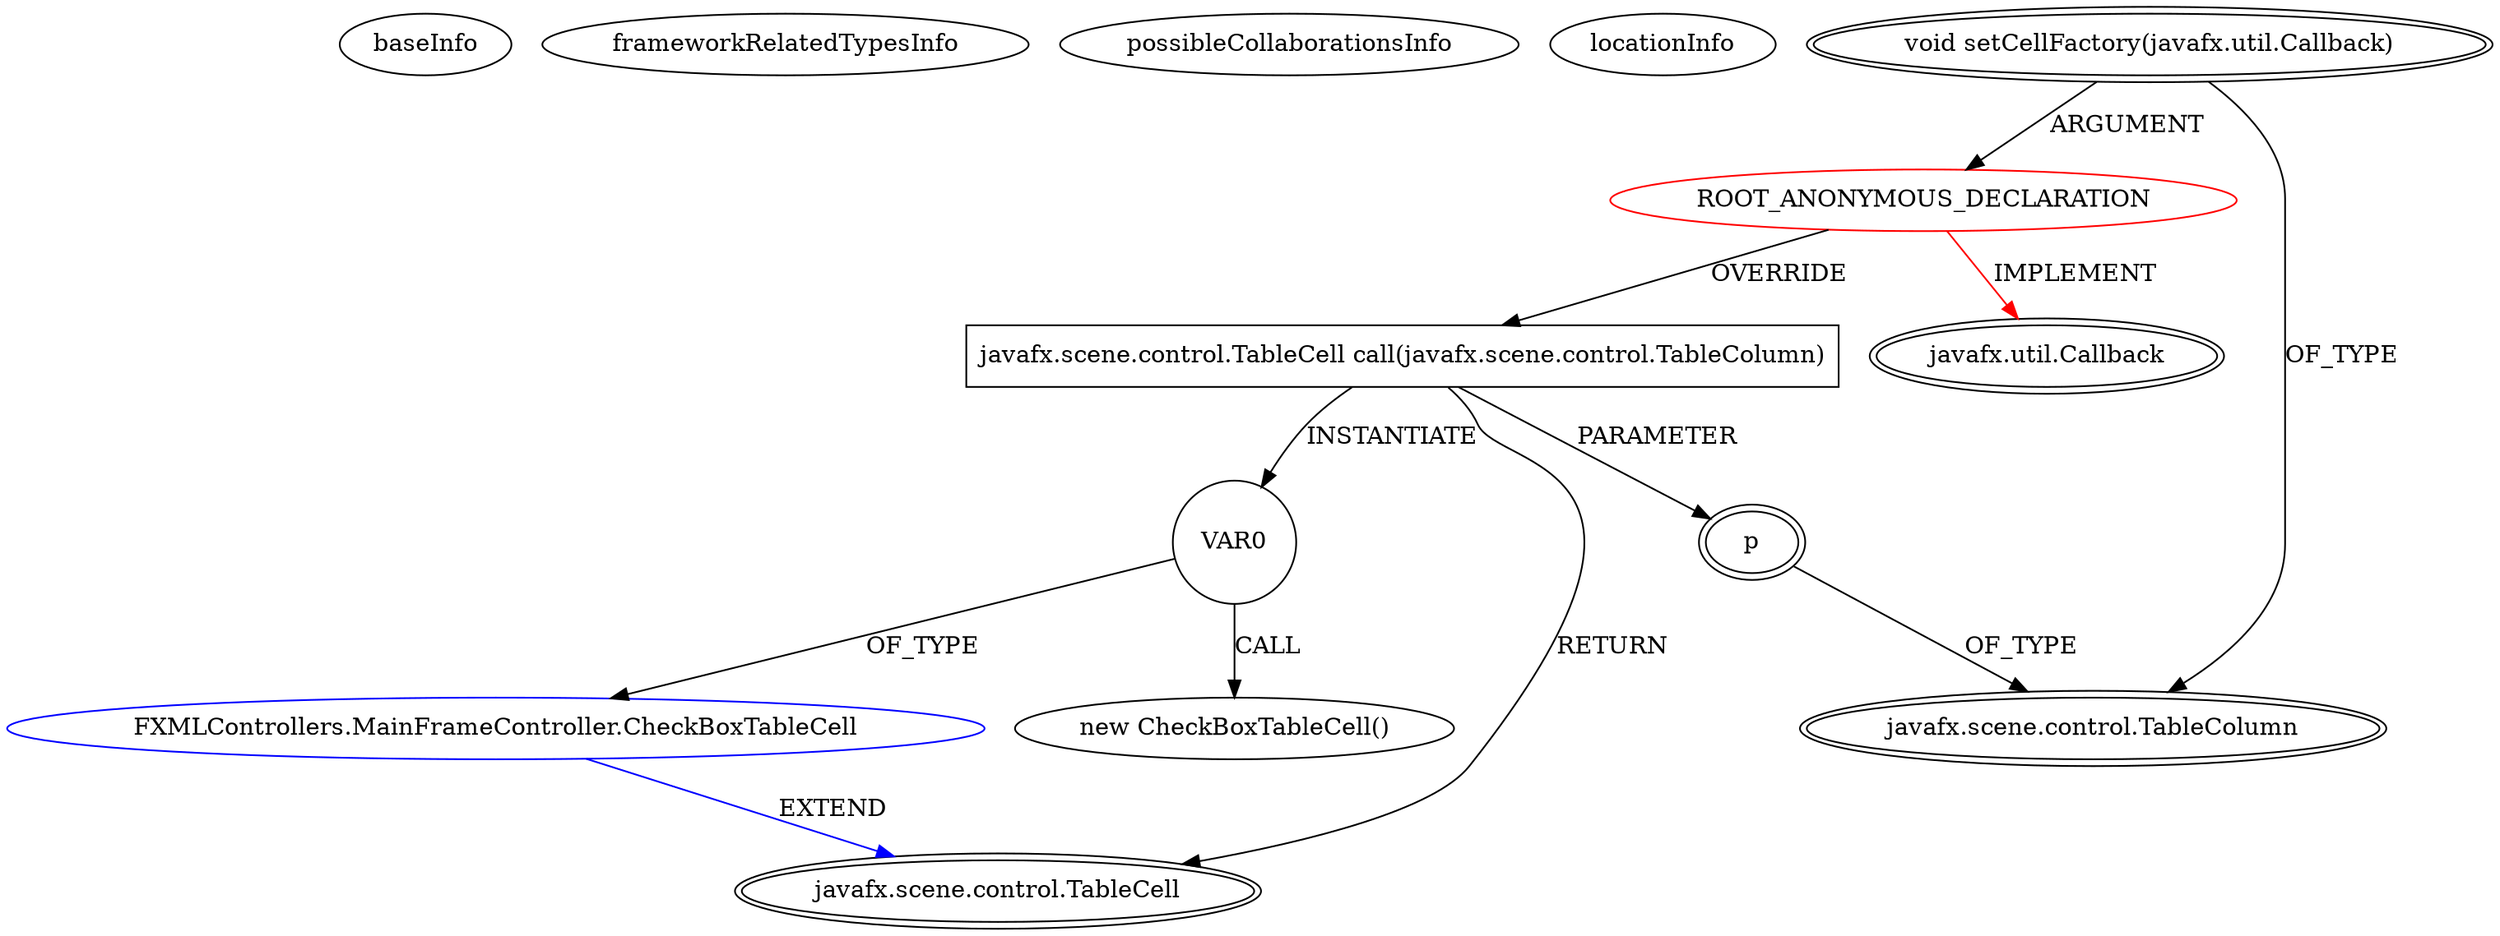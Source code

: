 digraph {
baseInfo[graphId=1020,category="extension_graph",isAnonymous=true,possibleRelation=true]
frameworkRelatedTypesInfo[0="javafx.util.Callback"]
possibleCollaborationsInfo[0="1020~OVERRIDING_METHOD_DECLARATION-INSTANTIATION-~javafx.util.Callback ~javafx.scene.control.TableCell ~true~false"]
locationInfo[projectName="Nordgaimer-GMStoXMLb2",filePath="/Nordgaimer-GMStoXMLb2/GMStoXMLb2-master/src/FXMLControllers/MainFrameController.java",contextSignature="void getDocTypeListToPreview()",graphId="1020"]
0[label="ROOT_ANONYMOUS_DECLARATION",vertexType="ROOT_ANONYMOUS_DECLARATION",isFrameworkType=false,color=red]
1[label="javafx.util.Callback",vertexType="FRAMEWORK_INTERFACE_TYPE",isFrameworkType=true,peripheries=2]
2[label="void setCellFactory(javafx.util.Callback)",vertexType="OUTSIDE_CALL",isFrameworkType=true,peripheries=2]
3[label="javafx.scene.control.TableColumn",vertexType="FRAMEWORK_CLASS_TYPE",isFrameworkType=true,peripheries=2]
4[label="javafx.scene.control.TableCell call(javafx.scene.control.TableColumn)",vertexType="OVERRIDING_METHOD_DECLARATION",isFrameworkType=false,shape=box]
5[label="javafx.scene.control.TableCell",vertexType="FRAMEWORK_CLASS_TYPE",isFrameworkType=true,peripheries=2]
6[label="p",vertexType="PARAMETER_DECLARATION",isFrameworkType=true,peripheries=2]
9[label="VAR0",vertexType="VARIABLE_EXPRESION",isFrameworkType=false,shape=circle]
10[label="FXMLControllers.MainFrameController.CheckBoxTableCell",vertexType="REFERENCE_CLIENT_CLASS_DECLARATION",isFrameworkType=false,color=blue]
8[label="new CheckBoxTableCell()",vertexType="CONSTRUCTOR_CALL",isFrameworkType=false]
0->1[label="IMPLEMENT",color=red]
2->0[label="ARGUMENT"]
2->3[label="OF_TYPE"]
0->4[label="OVERRIDE"]
4->5[label="RETURN"]
6->3[label="OF_TYPE"]
4->6[label="PARAMETER"]
4->9[label="INSTANTIATE"]
10->5[label="EXTEND",color=blue]
9->10[label="OF_TYPE"]
9->8[label="CALL"]
}
